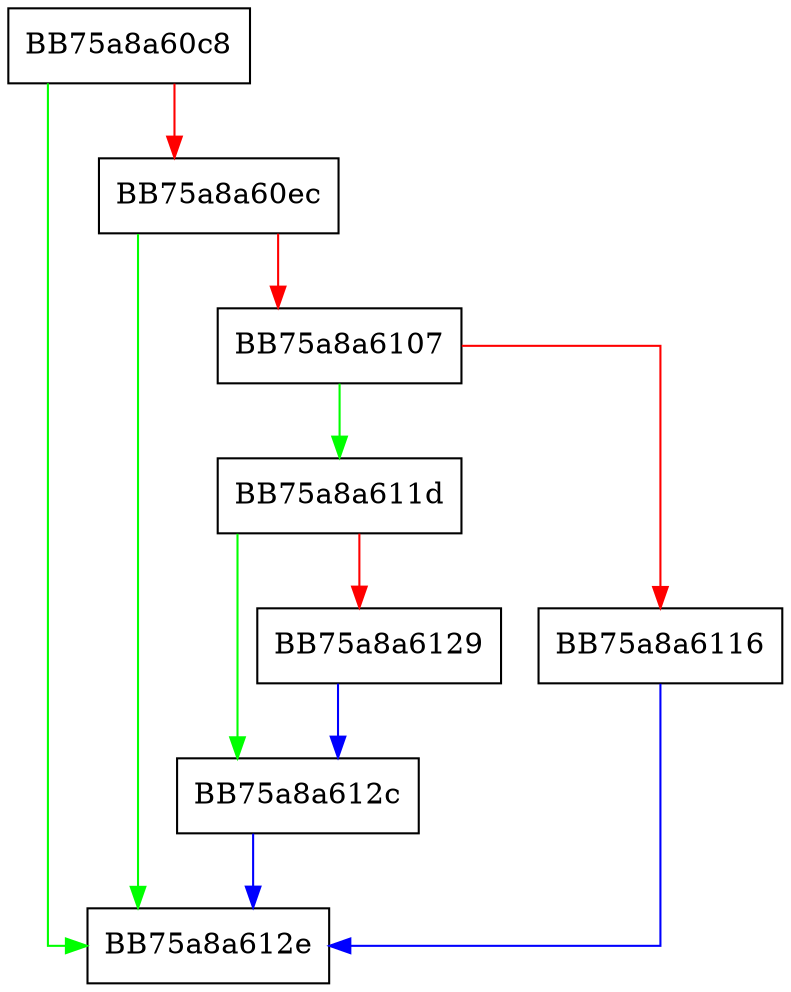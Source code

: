 digraph CheckQuickScanTime {
  node [shape="box"];
  graph [splines=ortho];
  BB75a8a60c8 -> BB75a8a612e [color="green"];
  BB75a8a60c8 -> BB75a8a60ec [color="red"];
  BB75a8a60ec -> BB75a8a612e [color="green"];
  BB75a8a60ec -> BB75a8a6107 [color="red"];
  BB75a8a6107 -> BB75a8a611d [color="green"];
  BB75a8a6107 -> BB75a8a6116 [color="red"];
  BB75a8a6116 -> BB75a8a612e [color="blue"];
  BB75a8a611d -> BB75a8a612c [color="green"];
  BB75a8a611d -> BB75a8a6129 [color="red"];
  BB75a8a6129 -> BB75a8a612c [color="blue"];
  BB75a8a612c -> BB75a8a612e [color="blue"];
}